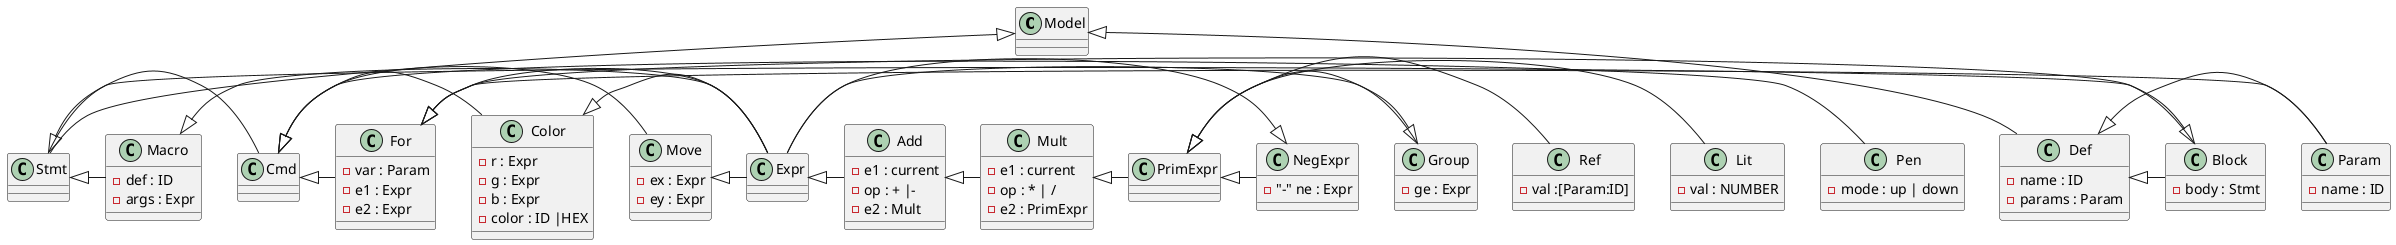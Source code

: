 @startuml

Class Model {
}

Class Stmt {
}

Class Cmd {
}

Class Macro {
- def : ID 
- args : Expr
}

Class Def {
- name : ID
-params : Param
}

Class Pen {
-mode : up | down
}

Class Move {
- ex : Expr
- ey : Expr
}

Class Color {
-r : Expr
-g : Expr
-b : Expr
-color : ID |HEX 
}

Class For {
-var : Param
-e1 : Expr
-e2 : Expr
}

Class Block {
-body : Stmt
}

Class Param {
-name : ID
}

Class Expr {
}

Class Add {
-e1 : current 
-op : + |- 
-e2 : Mult
}

Class Mult{
-e1 : current
-op : * | /
-e2 : PrimExpr
}

Class PrimExpr {
}

Class Lit {
- val : NUMBER 
}

Class Ref {
-val :[Param:ID]
}

Class Group {
-ge : Expr
}

Class NegExpr {
- "-" ne : Expr
}


Model <|-down Stmt
Model <|-down- Def

Stmt <|-down Cmd
Stmt <|-down Macro

Cmd <|-down Pen
Cmd <|-down Move
Cmd <|-down Color
Cmd <|-down For

Macro <|-down Expr

Def <|-down Param
Def <|-down Block

Move <|-down Expr

Color <|-down Expr

For <|-down Param
For <|-down Expr
For <|-down Block

Block <|-down Stmt

Expr <|-down Add

Add <|-down Mult

Mult <|-down PrimExpr

PrimExpr <|-down Lit
PrimExpr <|-down Ref
PrimExpr <|-down Group
PrimExpr <|-down NegExpr

Group <|-down Expr

NegExpr <|-down Expr

@enduml

